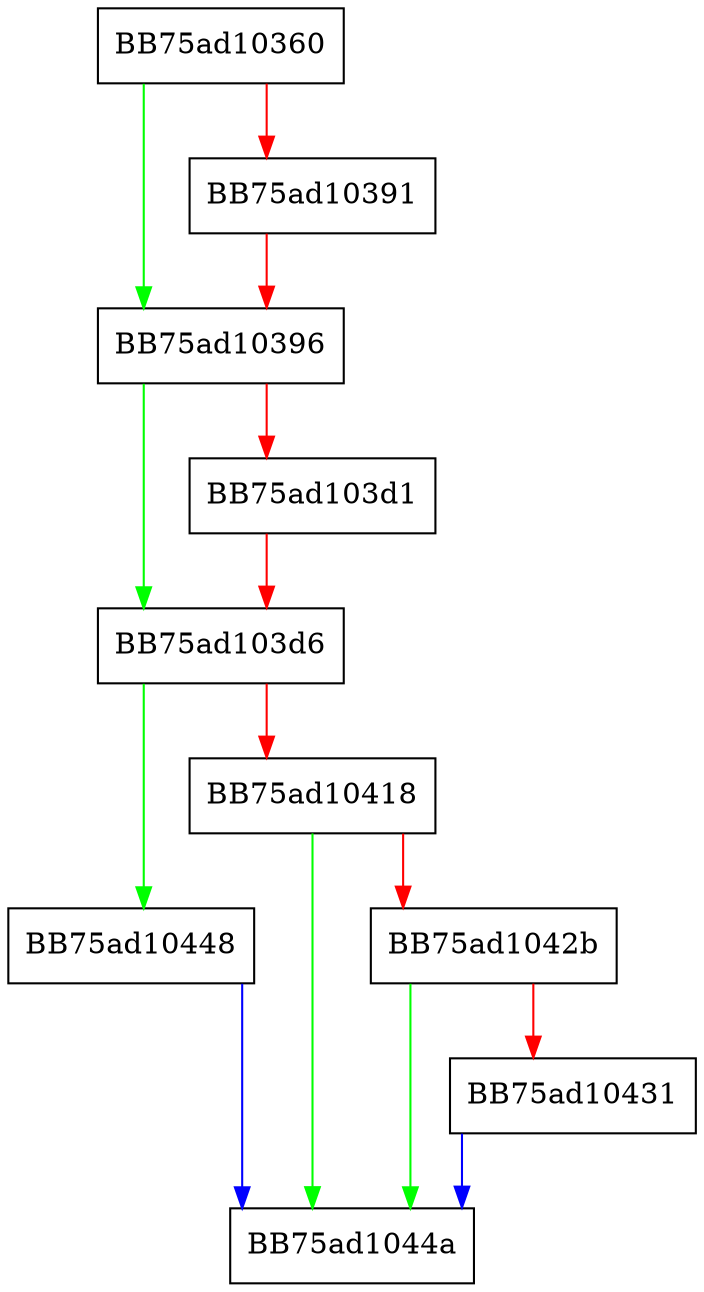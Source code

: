 digraph DecryptWithSeeds {
  node [shape="box"];
  graph [splines=ortho];
  BB75ad10360 -> BB75ad10396 [color="green"];
  BB75ad10360 -> BB75ad10391 [color="red"];
  BB75ad10391 -> BB75ad10396 [color="red"];
  BB75ad10396 -> BB75ad103d6 [color="green"];
  BB75ad10396 -> BB75ad103d1 [color="red"];
  BB75ad103d1 -> BB75ad103d6 [color="red"];
  BB75ad103d6 -> BB75ad10448 [color="green"];
  BB75ad103d6 -> BB75ad10418 [color="red"];
  BB75ad10418 -> BB75ad1044a [color="green"];
  BB75ad10418 -> BB75ad1042b [color="red"];
  BB75ad1042b -> BB75ad1044a [color="green"];
  BB75ad1042b -> BB75ad10431 [color="red"];
  BB75ad10431 -> BB75ad1044a [color="blue"];
  BB75ad10448 -> BB75ad1044a [color="blue"];
}